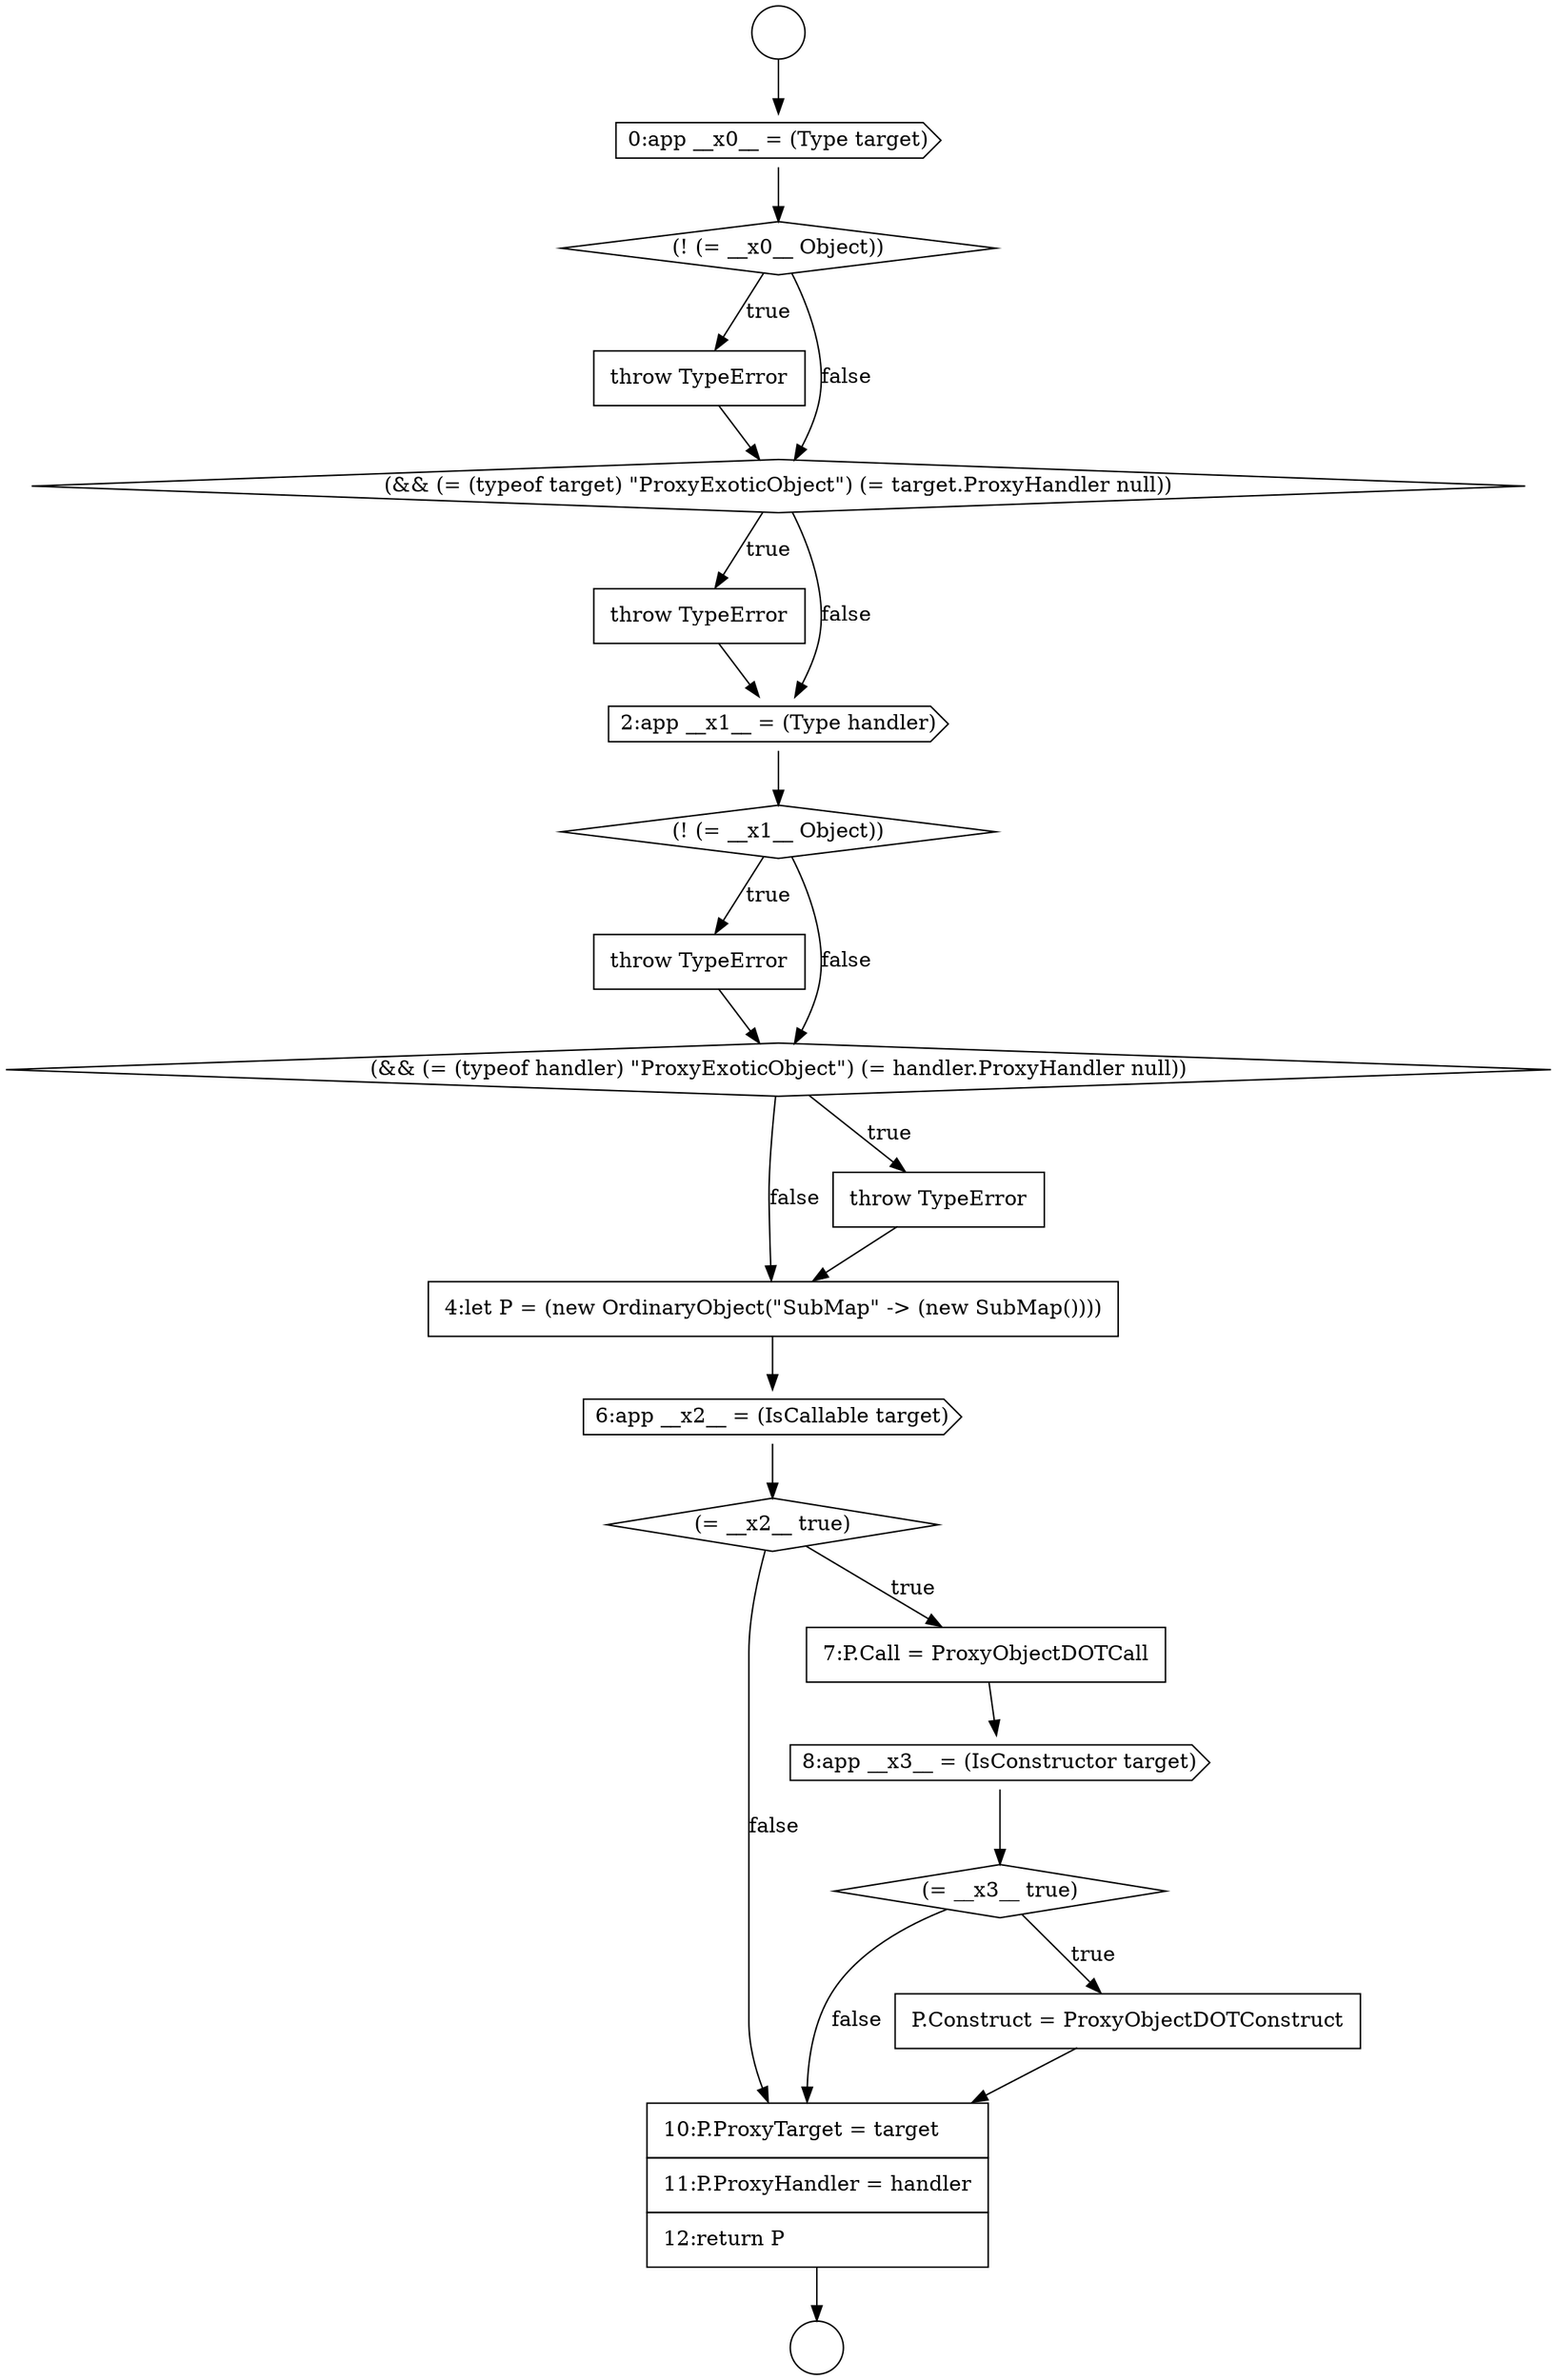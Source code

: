 digraph {
  node3253 [shape=cds, label=<<font color="black">8:app __x3__ = (IsConstructor target)</font>> color="black" fillcolor="white" style=filled]
  node3249 [shape=none, margin=0, label=<<font color="black">
    <table border="0" cellborder="1" cellspacing="0" cellpadding="10">
      <tr><td align="left">4:let P = (new OrdinaryObject(&quot;SubMap&quot; -&gt; (new SubMap())))</td></tr>
    </table>
  </font>> color="black" fillcolor="white" style=filled]
  node3248 [shape=none, margin=0, label=<<font color="black">
    <table border="0" cellborder="1" cellspacing="0" cellpadding="10">
      <tr><td align="left">throw TypeError</td></tr>
    </table>
  </font>> color="black" fillcolor="white" style=filled]
  node3243 [shape=none, margin=0, label=<<font color="black">
    <table border="0" cellborder="1" cellspacing="0" cellpadding="10">
      <tr><td align="left">throw TypeError</td></tr>
    </table>
  </font>> color="black" fillcolor="white" style=filled]
  node3241 [shape=none, margin=0, label=<<font color="black">
    <table border="0" cellborder="1" cellspacing="0" cellpadding="10">
      <tr><td align="left">throw TypeError</td></tr>
    </table>
  </font>> color="black" fillcolor="white" style=filled]
  node3246 [shape=none, margin=0, label=<<font color="black">
    <table border="0" cellborder="1" cellspacing="0" cellpadding="10">
      <tr><td align="left">throw TypeError</td></tr>
    </table>
  </font>> color="black" fillcolor="white" style=filled]
  node3256 [shape=none, margin=0, label=<<font color="black">
    <table border="0" cellborder="1" cellspacing="0" cellpadding="10">
      <tr><td align="left">10:P.ProxyTarget = target</td></tr>
      <tr><td align="left">11:P.ProxyHandler = handler</td></tr>
      <tr><td align="left">12:return P</td></tr>
    </table>
  </font>> color="black" fillcolor="white" style=filled]
  node3252 [shape=none, margin=0, label=<<font color="black">
    <table border="0" cellborder="1" cellspacing="0" cellpadding="10">
      <tr><td align="left">7:P.Call = ProxyObjectDOTCall</td></tr>
    </table>
  </font>> color="black" fillcolor="white" style=filled]
  node3239 [shape=cds, label=<<font color="black">0:app __x0__ = (Type target)</font>> color="black" fillcolor="white" style=filled]
  node3250 [shape=cds, label=<<font color="black">6:app __x2__ = (IsCallable target)</font>> color="black" fillcolor="white" style=filled]
  node3254 [shape=diamond, label=<<font color="black">(= __x3__ true)</font>> color="black" fillcolor="white" style=filled]
  node3237 [shape=circle label=" " color="black" fillcolor="white" style=filled]
  node3242 [shape=diamond, label=<<font color="black">(&amp;&amp; (= (typeof target) &quot;ProxyExoticObject&quot;) (= target.ProxyHandler null))</font>> color="black" fillcolor="white" style=filled]
  node3247 [shape=diamond, label=<<font color="black">(&amp;&amp; (= (typeof handler) &quot;ProxyExoticObject&quot;) (= handler.ProxyHandler null))</font>> color="black" fillcolor="white" style=filled]
  node3255 [shape=none, margin=0, label=<<font color="black">
    <table border="0" cellborder="1" cellspacing="0" cellpadding="10">
      <tr><td align="left">P.Construct = ProxyObjectDOTConstruct</td></tr>
    </table>
  </font>> color="black" fillcolor="white" style=filled]
  node3240 [shape=diamond, label=<<font color="black">(! (= __x0__ Object))</font>> color="black" fillcolor="white" style=filled]
  node3251 [shape=diamond, label=<<font color="black">(= __x2__ true)</font>> color="black" fillcolor="white" style=filled]
  node3238 [shape=circle label=" " color="black" fillcolor="white" style=filled]
  node3244 [shape=cds, label=<<font color="black">2:app __x1__ = (Type handler)</font>> color="black" fillcolor="white" style=filled]
  node3245 [shape=diamond, label=<<font color="black">(! (= __x1__ Object))</font>> color="black" fillcolor="white" style=filled]
  node3237 -> node3239 [ color="black"]
  node3242 -> node3243 [label=<<font color="black">true</font>> color="black"]
  node3242 -> node3244 [label=<<font color="black">false</font>> color="black"]
  node3250 -> node3251 [ color="black"]
  node3251 -> node3252 [label=<<font color="black">true</font>> color="black"]
  node3251 -> node3256 [label=<<font color="black">false</font>> color="black"]
  node3248 -> node3249 [ color="black"]
  node3241 -> node3242 [ color="black"]
  node3239 -> node3240 [ color="black"]
  node3256 -> node3238 [ color="black"]
  node3253 -> node3254 [ color="black"]
  node3244 -> node3245 [ color="black"]
  node3246 -> node3247 [ color="black"]
  node3249 -> node3250 [ color="black"]
  node3243 -> node3244 [ color="black"]
  node3247 -> node3248 [label=<<font color="black">true</font>> color="black"]
  node3247 -> node3249 [label=<<font color="black">false</font>> color="black"]
  node3252 -> node3253 [ color="black"]
  node3255 -> node3256 [ color="black"]
  node3254 -> node3255 [label=<<font color="black">true</font>> color="black"]
  node3254 -> node3256 [label=<<font color="black">false</font>> color="black"]
  node3240 -> node3241 [label=<<font color="black">true</font>> color="black"]
  node3240 -> node3242 [label=<<font color="black">false</font>> color="black"]
  node3245 -> node3246 [label=<<font color="black">true</font>> color="black"]
  node3245 -> node3247 [label=<<font color="black">false</font>> color="black"]
}
